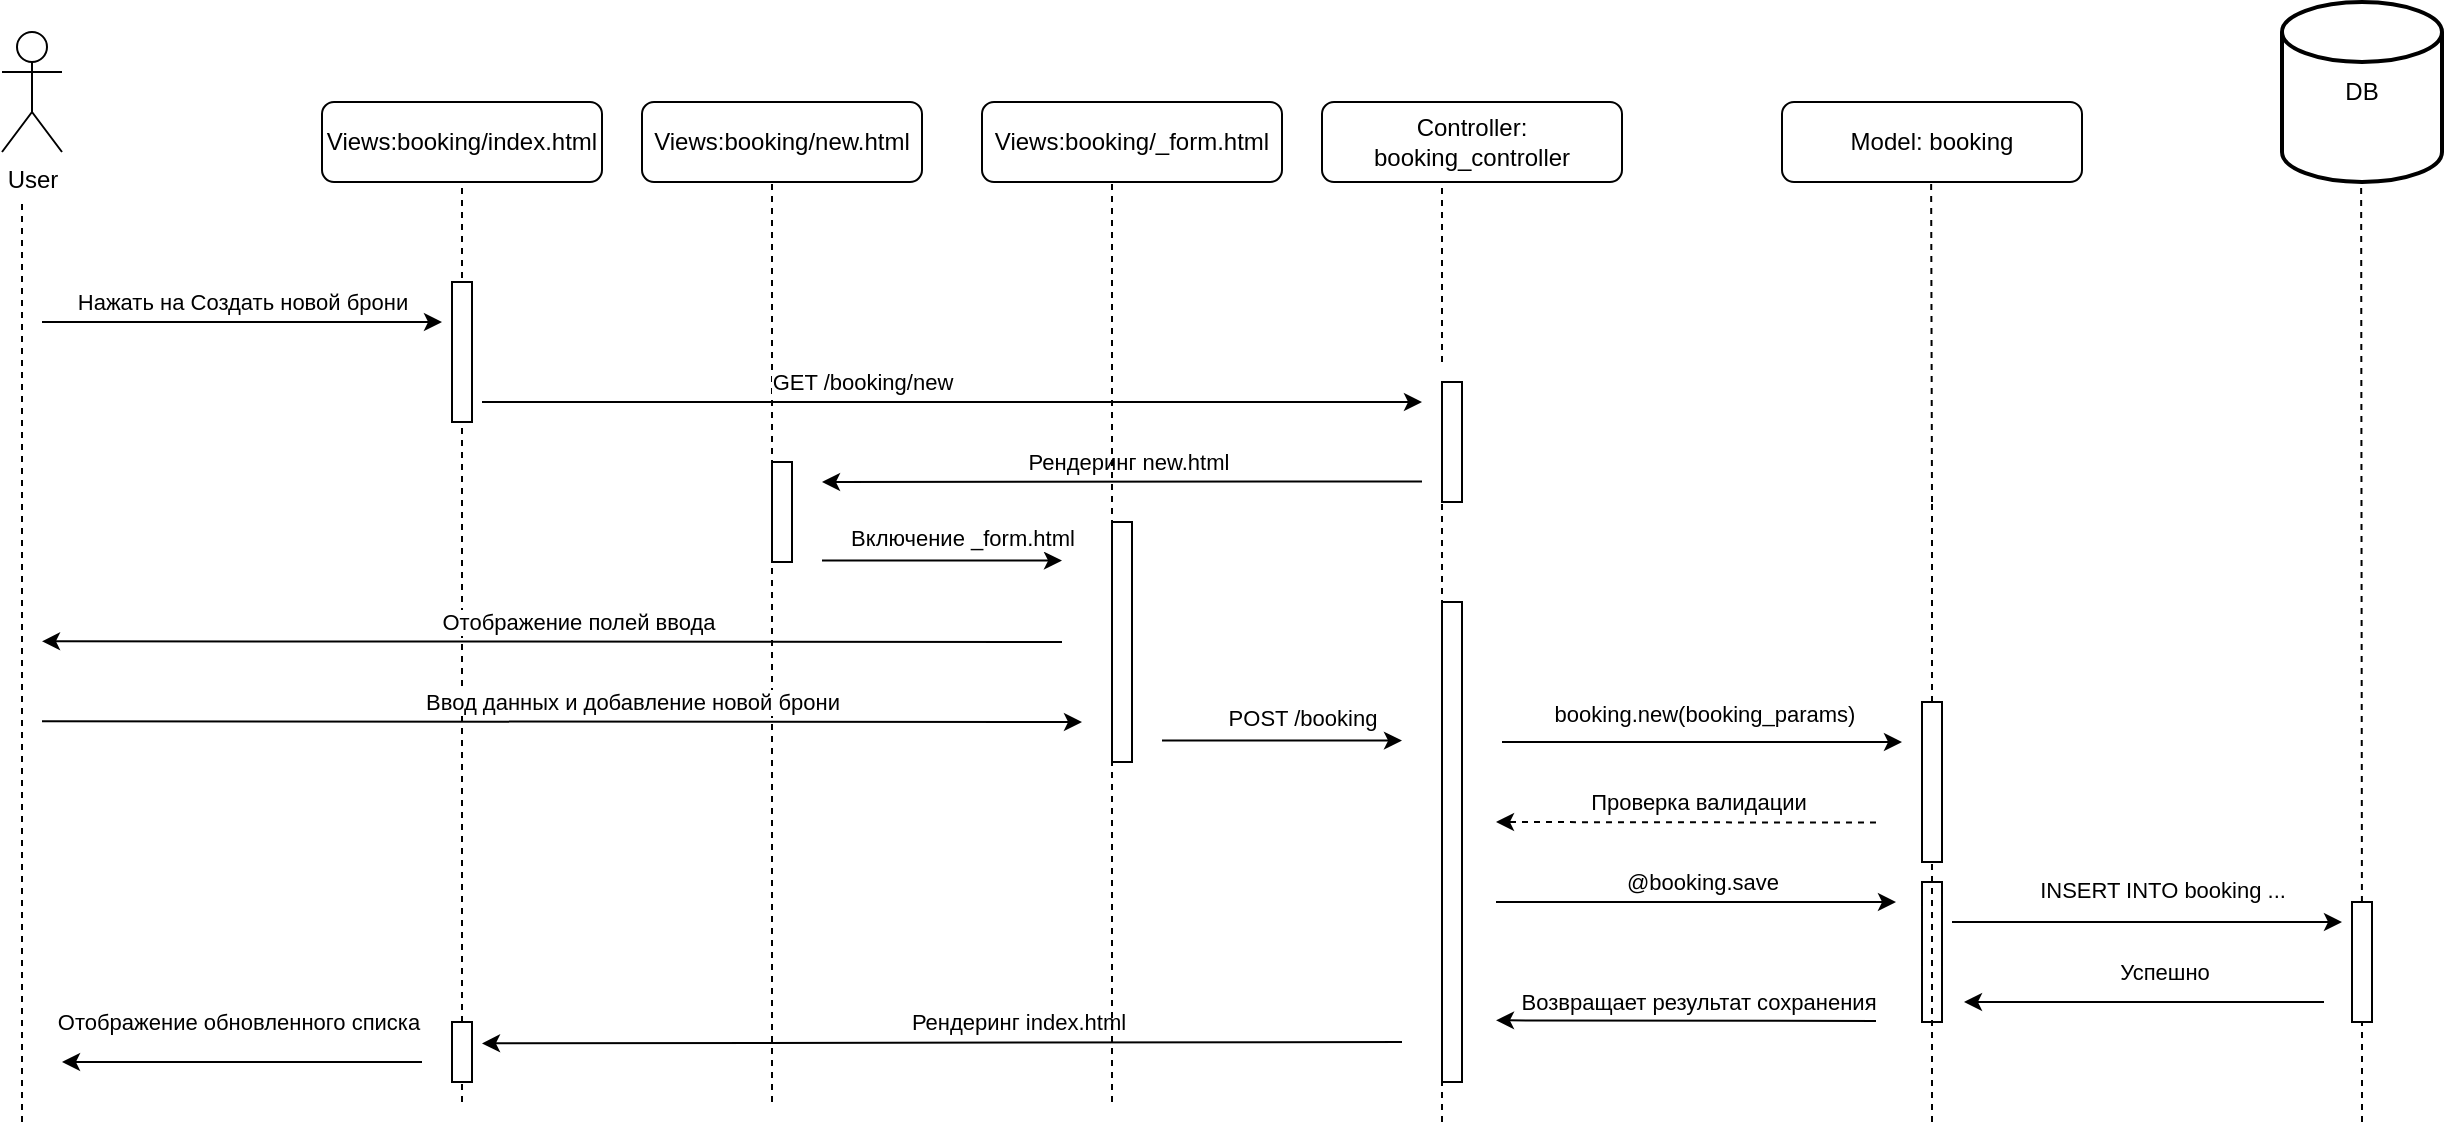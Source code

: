 <mxfile version="26.0.8">
  <diagram name="Страница — 1" id="695ID7bgG2WFHrSCJuuI">
    <mxGraphModel dx="1434" dy="1998" grid="1" gridSize="10" guides="1" tooltips="1" connect="1" arrows="1" fold="1" page="1" pageScale="1" pageWidth="827" pageHeight="1169" math="0" shadow="0">
      <root>
        <mxCell id="0" />
        <mxCell id="1" parent="0" />
        <mxCell id="zl0BZrbLmQ8mZboYd0fY-1" value="Views:booking/index.html" style="rounded=1;whiteSpace=wrap;html=1;" parent="1" vertex="1">
          <mxGeometry x="240" y="-30" width="140" height="40" as="geometry" />
        </mxCell>
        <mxCell id="zl0BZrbLmQ8mZboYd0fY-2" value="Views:booking/new.html" style="rounded=1;whiteSpace=wrap;html=1;" parent="1" vertex="1">
          <mxGeometry x="400" y="-30" width="140" height="40" as="geometry" />
        </mxCell>
        <mxCell id="zl0BZrbLmQ8mZboYd0fY-3" value="Controller: booking_controller" style="rounded=1;whiteSpace=wrap;html=1;" parent="1" vertex="1">
          <mxGeometry x="740" y="-30" width="150" height="40" as="geometry" />
        </mxCell>
        <mxCell id="zl0BZrbLmQ8mZboYd0fY-4" value="Model: booking" style="rounded=1;whiteSpace=wrap;html=1;" parent="1" vertex="1">
          <mxGeometry x="970" y="-30" width="150" height="40" as="geometry" />
        </mxCell>
        <mxCell id="zl0BZrbLmQ8mZboYd0fY-6" value="DB" style="strokeWidth=2;html=1;shape=mxgraph.flowchart.database;whiteSpace=wrap;" parent="1" vertex="1">
          <mxGeometry x="1220" y="-80" width="80" height="90" as="geometry" />
        </mxCell>
        <mxCell id="zl0BZrbLmQ8mZboYd0fY-7" value="User" style="shape=umlActor;verticalLabelPosition=bottom;verticalAlign=top;html=1;" parent="1" vertex="1">
          <mxGeometry x="80" y="-65" width="30" height="60" as="geometry" />
        </mxCell>
        <mxCell id="zl0BZrbLmQ8mZboYd0fY-8" value="" style="endArrow=none;dashed=1;html=1;rounded=0;entryX=0.5;entryY=1;entryDx=0;entryDy=0;" parent="1" source="j1bbp8KOwzvHQ2oXoYyj-13" target="zl0BZrbLmQ8mZboYd0fY-1" edge="1">
          <mxGeometry width="50" height="50" relative="1" as="geometry">
            <mxPoint x="310" y="470" as="sourcePoint" />
            <mxPoint x="320" y="130" as="targetPoint" />
          </mxGeometry>
        </mxCell>
        <mxCell id="zl0BZrbLmQ8mZboYd0fY-9" value="" style="endArrow=none;dashed=1;html=1;rounded=0;entryX=0.5;entryY=1;entryDx=0;entryDy=0;" parent="1" edge="1">
          <mxGeometry width="50" height="50" relative="1" as="geometry">
            <mxPoint x="465" y="470" as="sourcePoint" />
            <mxPoint x="465" y="10" as="targetPoint" />
          </mxGeometry>
        </mxCell>
        <mxCell id="zl0BZrbLmQ8mZboYd0fY-10" value="" style="endArrow=none;dashed=1;html=1;rounded=0;entryX=0.5;entryY=1;entryDx=0;entryDy=0;" parent="1" edge="1">
          <mxGeometry width="50" height="50" relative="1" as="geometry">
            <mxPoint x="800" y="100" as="sourcePoint" />
            <mxPoint x="800" y="10" as="targetPoint" />
          </mxGeometry>
        </mxCell>
        <mxCell id="zl0BZrbLmQ8mZboYd0fY-11" value="" style="endArrow=none;dashed=1;html=1;rounded=0;entryX=0.5;entryY=1;entryDx=0;entryDy=0;" parent="1" edge="1">
          <mxGeometry width="50" height="50" relative="1" as="geometry">
            <mxPoint x="1045" y="170" as="sourcePoint" />
            <mxPoint x="1044.57" y="10" as="targetPoint" />
          </mxGeometry>
        </mxCell>
        <mxCell id="zl0BZrbLmQ8mZboYd0fY-12" value="" style="endArrow=none;dashed=1;html=1;rounded=0;entryX=0.5;entryY=1;entryDx=0;entryDy=0;" parent="1" source="QBLKQdz6iIuvLNrxdn-J-20" edge="1">
          <mxGeometry width="50" height="50" relative="1" as="geometry">
            <mxPoint x="1260" y="480" as="sourcePoint" />
            <mxPoint x="1259.57" y="10" as="targetPoint" />
          </mxGeometry>
        </mxCell>
        <mxCell id="zl0BZrbLmQ8mZboYd0fY-13" value="" style="rounded=0;whiteSpace=wrap;html=1;" parent="1" vertex="1">
          <mxGeometry x="305" y="60" width="10" height="70" as="geometry" />
        </mxCell>
        <mxCell id="zl0BZrbLmQ8mZboYd0fY-14" value="" style="endArrow=none;dashed=1;html=1;rounded=0;" parent="1" edge="1">
          <mxGeometry width="50" height="50" relative="1" as="geometry">
            <mxPoint x="90" y="480" as="sourcePoint" />
            <mxPoint x="90" y="20" as="targetPoint" />
          </mxGeometry>
        </mxCell>
        <mxCell id="zl0BZrbLmQ8mZboYd0fY-15" value="" style="endArrow=classic;html=1;rounded=0;" parent="1" edge="1">
          <mxGeometry width="50" height="50" relative="1" as="geometry">
            <mxPoint x="100" y="80" as="sourcePoint" />
            <mxPoint x="300" y="80" as="targetPoint" />
          </mxGeometry>
        </mxCell>
        <mxCell id="zl0BZrbLmQ8mZboYd0fY-23" value="Нажать на Создать новой брони" style="edgeLabel;html=1;align=center;verticalAlign=middle;resizable=0;points=[];" parent="zl0BZrbLmQ8mZboYd0fY-15" vertex="1" connectable="0">
          <mxGeometry x="0.11" y="1" relative="1" as="geometry">
            <mxPoint x="-11" y="-9" as="offset" />
          </mxGeometry>
        </mxCell>
        <mxCell id="zl0BZrbLmQ8mZboYd0fY-17" value="" style="endArrow=classic;html=1;rounded=0;" parent="1" edge="1">
          <mxGeometry width="50" height="50" relative="1" as="geometry">
            <mxPoint x="320" y="120" as="sourcePoint" />
            <mxPoint x="790" y="120" as="targetPoint" />
          </mxGeometry>
        </mxCell>
        <mxCell id="zl0BZrbLmQ8mZboYd0fY-16" value="" style="rounded=0;whiteSpace=wrap;html=1;" parent="1" vertex="1">
          <mxGeometry x="800" y="110" width="10" height="60" as="geometry" />
        </mxCell>
        <mxCell id="zl0BZrbLmQ8mZboYd0fY-20" value="" style="endArrow=none;dashed=1;html=1;rounded=0;entryX=0.5;entryY=1;entryDx=0;entryDy=0;" parent="1" source="QBLKQdz6iIuvLNrxdn-J-8" edge="1">
          <mxGeometry width="50" height="50" relative="1" as="geometry">
            <mxPoint x="1045" y="480" as="sourcePoint" />
            <mxPoint x="1045" y="170" as="targetPoint" />
          </mxGeometry>
        </mxCell>
        <mxCell id="zl0BZrbLmQ8mZboYd0fY-24" value="GET /booking/new" style="edgeLabel;html=1;align=center;verticalAlign=middle;resizable=0;points=[];" parent="1" vertex="1" connectable="0">
          <mxGeometry x="510.004" y="110.0" as="geometry" />
        </mxCell>
        <mxCell id="zl0BZrbLmQ8mZboYd0fY-34" value="" style="endArrow=none;dashed=1;html=1;rounded=0;entryX=0;entryY=1;entryDx=0;entryDy=0;" parent="1" target="zl0BZrbLmQ8mZboYd0fY-16" edge="1">
          <mxGeometry width="50" height="50" relative="1" as="geometry">
            <mxPoint x="800" y="480" as="sourcePoint" />
            <mxPoint x="830" y="260" as="targetPoint" />
          </mxGeometry>
        </mxCell>
        <mxCell id="zl0BZrbLmQ8mZboYd0fY-38" value="" style="endArrow=classic;html=1;rounded=0;" parent="1" edge="1">
          <mxGeometry width="50" height="50" relative="1" as="geometry">
            <mxPoint x="780" y="440" as="sourcePoint" />
            <mxPoint x="320" y="440.69" as="targetPoint" />
          </mxGeometry>
        </mxCell>
        <mxCell id="zl0BZrbLmQ8mZboYd0fY-39" value="Рендеринг index.html" style="edgeLabel;html=1;align=center;verticalAlign=middle;resizable=0;points=[];" parent="1" vertex="1" connectable="0">
          <mxGeometry x="590.004" y="420.0" as="geometry">
            <mxPoint x="-2" y="10" as="offset" />
          </mxGeometry>
        </mxCell>
        <mxCell id="zl0BZrbLmQ8mZboYd0fY-41" value="" style="endArrow=classic;html=1;rounded=0;" parent="1" edge="1">
          <mxGeometry width="50" height="50" relative="1" as="geometry">
            <mxPoint x="290" y="450" as="sourcePoint" />
            <mxPoint x="110" y="450" as="targetPoint" />
          </mxGeometry>
        </mxCell>
        <mxCell id="zl0BZrbLmQ8mZboYd0fY-42" value="Отображение обновленного списка" style="edgeLabel;html=1;align=center;verticalAlign=middle;resizable=0;points=[];" parent="1" vertex="1" connectable="0">
          <mxGeometry x="200.004" y="420.0" as="geometry">
            <mxPoint x="-2" y="10" as="offset" />
          </mxGeometry>
        </mxCell>
        <mxCell id="QBLKQdz6iIuvLNrxdn-J-4" value="" style="endArrow=classic;html=1;rounded=0;" parent="1" edge="1">
          <mxGeometry width="50" height="50" relative="1" as="geometry">
            <mxPoint x="830" y="290" as="sourcePoint" />
            <mxPoint x="1030" y="290" as="targetPoint" />
          </mxGeometry>
        </mxCell>
        <mxCell id="QBLKQdz6iIuvLNrxdn-J-5" value="booking.new(booking_params)" style="edgeLabel;html=1;align=center;verticalAlign=middle;resizable=0;points=[];" parent="1" vertex="1" connectable="0">
          <mxGeometry x="940.004" y="270.0" as="geometry">
            <mxPoint x="-9" y="6" as="offset" />
          </mxGeometry>
        </mxCell>
        <mxCell id="QBLKQdz6iIuvLNrxdn-J-6" value="" style="endArrow=classic;html=1;rounded=0;dashed=1;" parent="1" edge="1">
          <mxGeometry width="50" height="50" relative="1" as="geometry">
            <mxPoint x="1017" y="330.31" as="sourcePoint" />
            <mxPoint x="827" y="330" as="targetPoint" />
          </mxGeometry>
        </mxCell>
        <mxCell id="QBLKQdz6iIuvLNrxdn-J-7" value="Проверка валидации" style="edgeLabel;html=1;align=center;verticalAlign=middle;resizable=0;points=[];" parent="1" vertex="1" connectable="0">
          <mxGeometry x="930.004" y="310.0" as="geometry">
            <mxPoint x="-2" y="10" as="offset" />
          </mxGeometry>
        </mxCell>
        <mxCell id="QBLKQdz6iIuvLNrxdn-J-15" value="" style="endArrow=classic;html=1;rounded=0;" parent="1" edge="1">
          <mxGeometry width="50" height="50" relative="1" as="geometry">
            <mxPoint x="827" y="370" as="sourcePoint" />
            <mxPoint x="1027" y="370" as="targetPoint" />
          </mxGeometry>
        </mxCell>
        <mxCell id="QBLKQdz6iIuvLNrxdn-J-16" value="@booking.save" style="edgeLabel;html=1;align=center;verticalAlign=middle;resizable=0;points=[];" parent="1" vertex="1" connectable="0">
          <mxGeometry x="950.004" y="370.0" as="geometry">
            <mxPoint x="-20" y="-10" as="offset" />
          </mxGeometry>
        </mxCell>
        <mxCell id="QBLKQdz6iIuvLNrxdn-J-17" value="" style="endArrow=classic;html=1;rounded=0;" parent="1" edge="1">
          <mxGeometry width="50" height="50" relative="1" as="geometry">
            <mxPoint x="1017" y="429.48" as="sourcePoint" />
            <mxPoint x="827" y="429.17" as="targetPoint" />
          </mxGeometry>
        </mxCell>
        <mxCell id="QBLKQdz6iIuvLNrxdn-J-18" value="Возвращает результат сохранения" style="edgeLabel;html=1;align=center;verticalAlign=middle;resizable=0;points=[];" parent="1" vertex="1" connectable="0">
          <mxGeometry x="930.004" y="410.0" as="geometry">
            <mxPoint x="-2" y="10" as="offset" />
          </mxGeometry>
        </mxCell>
        <mxCell id="QBLKQdz6iIuvLNrxdn-J-19" value="" style="rounded=0;whiteSpace=wrap;html=1;" parent="1" vertex="1">
          <mxGeometry x="1040" y="360" width="10" height="70" as="geometry" />
        </mxCell>
        <mxCell id="QBLKQdz6iIuvLNrxdn-J-21" value="" style="endArrow=classic;html=1;rounded=0;" parent="1" edge="1">
          <mxGeometry width="50" height="50" relative="1" as="geometry">
            <mxPoint x="1055" y="380" as="sourcePoint" />
            <mxPoint x="1250" y="380" as="targetPoint" />
          </mxGeometry>
        </mxCell>
        <mxCell id="QBLKQdz6iIuvLNrxdn-J-22" value="INSERT INTO booking&amp;nbsp;..." style="edgeLabel;html=1;align=center;verticalAlign=middle;resizable=0;points=[];" parent="1" vertex="1" connectable="0">
          <mxGeometry x="1170.004" y="360.0" as="geometry">
            <mxPoint x="-10" y="4" as="offset" />
          </mxGeometry>
        </mxCell>
        <mxCell id="QBLKQdz6iIuvLNrxdn-J-23" value="" style="endArrow=classic;html=1;rounded=0;" parent="1" edge="1">
          <mxGeometry width="50" height="50" relative="1" as="geometry">
            <mxPoint x="1241" y="420" as="sourcePoint" />
            <mxPoint x="1061" y="420" as="targetPoint" />
          </mxGeometry>
        </mxCell>
        <mxCell id="QBLKQdz6iIuvLNrxdn-J-24" value="Успешно" style="edgeLabel;html=1;align=center;verticalAlign=middle;resizable=0;points=[];" parent="1" vertex="1" connectable="0">
          <mxGeometry x="1180.004" y="410.0" as="geometry">
            <mxPoint x="-19" y="-5" as="offset" />
          </mxGeometry>
        </mxCell>
        <mxCell id="j1bbp8KOwzvHQ2oXoYyj-1" value="" style="rounded=0;whiteSpace=wrap;html=1;" parent="1" vertex="1">
          <mxGeometry x="465" y="150" width="10" height="50" as="geometry" />
        </mxCell>
        <mxCell id="j1bbp8KOwzvHQ2oXoYyj-2" value="" style="endArrow=classic;html=1;rounded=0;" parent="1" edge="1">
          <mxGeometry width="50" height="50" relative="1" as="geometry">
            <mxPoint x="790" y="159.74" as="sourcePoint" />
            <mxPoint x="490" y="160" as="targetPoint" />
          </mxGeometry>
        </mxCell>
        <mxCell id="j1bbp8KOwzvHQ2oXoYyj-3" value="Рендеринг new.html" style="edgeLabel;html=1;align=center;verticalAlign=middle;resizable=0;points=[];" parent="1" vertex="1" connectable="0">
          <mxGeometry x="645.004" y="140.0" as="geometry">
            <mxPoint x="-2" y="10" as="offset" />
          </mxGeometry>
        </mxCell>
        <mxCell id="j1bbp8KOwzvHQ2oXoYyj-4" value="" style="endArrow=classic;html=1;rounded=0;" parent="1" edge="1">
          <mxGeometry width="50" height="50" relative="1" as="geometry">
            <mxPoint x="610" y="240" as="sourcePoint" />
            <mxPoint x="100" y="239.65" as="targetPoint" />
          </mxGeometry>
        </mxCell>
        <mxCell id="j1bbp8KOwzvHQ2oXoYyj-5" value="Отображение полей ввода" style="edgeLabel;html=1;align=center;verticalAlign=middle;resizable=0;points=[];" parent="1" vertex="1" connectable="0">
          <mxGeometry x="370.004" y="220.0" as="geometry">
            <mxPoint x="-2" y="10" as="offset" />
          </mxGeometry>
        </mxCell>
        <mxCell id="j1bbp8KOwzvHQ2oXoYyj-7" value="" style="endArrow=classic;html=1;rounded=0;" parent="1" edge="1">
          <mxGeometry width="50" height="50" relative="1" as="geometry">
            <mxPoint x="100" y="279.66" as="sourcePoint" />
            <mxPoint x="620" y="280" as="targetPoint" />
          </mxGeometry>
        </mxCell>
        <mxCell id="j1bbp8KOwzvHQ2oXoYyj-8" value="Ввод данных и добавление новой брони" style="edgeLabel;html=1;align=center;verticalAlign=middle;resizable=0;points=[];" parent="j1bbp8KOwzvHQ2oXoYyj-7" vertex="1" connectable="0">
          <mxGeometry x="0.344" y="-1" relative="1" as="geometry">
            <mxPoint x="-55" y="-11" as="offset" />
          </mxGeometry>
        </mxCell>
        <mxCell id="j1bbp8KOwzvHQ2oXoYyj-9" value="" style="endArrow=classic;html=1;rounded=0;" parent="1" edge="1">
          <mxGeometry width="50" height="50" relative="1" as="geometry">
            <mxPoint x="660" y="289.31" as="sourcePoint" />
            <mxPoint x="780" y="289.31" as="targetPoint" />
          </mxGeometry>
        </mxCell>
        <mxCell id="j1bbp8KOwzvHQ2oXoYyj-10" value="POST /booking" style="edgeLabel;html=1;align=center;verticalAlign=middle;resizable=0;points=[];" parent="1" vertex="1" connectable="0">
          <mxGeometry x="740.004" y="280.0" as="geometry">
            <mxPoint x="-10" y="-2" as="offset" />
          </mxGeometry>
        </mxCell>
        <mxCell id="j1bbp8KOwzvHQ2oXoYyj-11" value="" style="rounded=0;whiteSpace=wrap;html=1;" parent="1" vertex="1">
          <mxGeometry x="800" y="220" width="10" height="240" as="geometry" />
        </mxCell>
        <mxCell id="j1bbp8KOwzvHQ2oXoYyj-14" value="" style="endArrow=none;dashed=1;html=1;rounded=0;entryX=0.5;entryY=1;entryDx=0;entryDy=0;" parent="1" target="j1bbp8KOwzvHQ2oXoYyj-13" edge="1">
          <mxGeometry width="50" height="50" relative="1" as="geometry">
            <mxPoint x="310" y="470" as="sourcePoint" />
            <mxPoint x="310" y="10" as="targetPoint" />
          </mxGeometry>
        </mxCell>
        <mxCell id="j1bbp8KOwzvHQ2oXoYyj-13" value="" style="rounded=0;whiteSpace=wrap;html=1;" parent="1" vertex="1">
          <mxGeometry x="305" y="430" width="10" height="30" as="geometry" />
        </mxCell>
        <mxCell id="vf-5eA9rg8xxymgtpLoh-1" value="Views:booking/_form.html" style="rounded=1;whiteSpace=wrap;html=1;" parent="1" vertex="1">
          <mxGeometry x="570" y="-30" width="150" height="40" as="geometry" />
        </mxCell>
        <mxCell id="vf-5eA9rg8xxymgtpLoh-2" value="" style="endArrow=none;dashed=1;html=1;rounded=0;entryX=0.5;entryY=1;entryDx=0;entryDy=0;" parent="1" edge="1">
          <mxGeometry width="50" height="50" relative="1" as="geometry">
            <mxPoint x="635" y="470" as="sourcePoint" />
            <mxPoint x="635" y="10" as="targetPoint" />
          </mxGeometry>
        </mxCell>
        <mxCell id="vf-5eA9rg8xxymgtpLoh-3" value="" style="rounded=0;whiteSpace=wrap;html=1;" parent="1" vertex="1">
          <mxGeometry x="635" y="180" width="10" height="120" as="geometry" />
        </mxCell>
        <mxCell id="vf-5eA9rg8xxymgtpLoh-6" value="" style="endArrow=classic;html=1;rounded=0;" parent="1" edge="1">
          <mxGeometry width="50" height="50" relative="1" as="geometry">
            <mxPoint x="490" y="199.31" as="sourcePoint" />
            <mxPoint x="610" y="199.31" as="targetPoint" />
          </mxGeometry>
        </mxCell>
        <mxCell id="vf-5eA9rg8xxymgtpLoh-7" value="Включение _form.html" style="edgeLabel;html=1;align=center;verticalAlign=middle;resizable=0;points=[];" parent="1" vertex="1" connectable="0">
          <mxGeometry x="570.004" y="190.0" as="geometry">
            <mxPoint x="-10" y="-2" as="offset" />
          </mxGeometry>
        </mxCell>
        <mxCell id="vf-5eA9rg8xxymgtpLoh-9" value="" style="endArrow=none;dashed=1;html=1;rounded=0;entryX=0.5;entryY=1;entryDx=0;entryDy=0;" parent="1" target="QBLKQdz6iIuvLNrxdn-J-8" edge="1">
          <mxGeometry width="50" height="50" relative="1" as="geometry">
            <mxPoint x="1045" y="480" as="sourcePoint" />
            <mxPoint x="1045" y="170" as="targetPoint" />
          </mxGeometry>
        </mxCell>
        <mxCell id="QBLKQdz6iIuvLNrxdn-J-8" value="" style="rounded=0;whiteSpace=wrap;html=1;" parent="1" vertex="1">
          <mxGeometry x="1040" y="270" width="10" height="80" as="geometry" />
        </mxCell>
        <mxCell id="vf-5eA9rg8xxymgtpLoh-10" value="" style="endArrow=none;dashed=1;html=1;rounded=0;entryX=0.5;entryY=1;entryDx=0;entryDy=0;" parent="1" target="QBLKQdz6iIuvLNrxdn-J-20" edge="1">
          <mxGeometry width="50" height="50" relative="1" as="geometry">
            <mxPoint x="1260" y="480" as="sourcePoint" />
            <mxPoint x="1259.57" y="10" as="targetPoint" />
          </mxGeometry>
        </mxCell>
        <mxCell id="QBLKQdz6iIuvLNrxdn-J-20" value="" style="rounded=0;whiteSpace=wrap;html=1;" parent="1" vertex="1">
          <mxGeometry x="1255" y="370" width="10" height="60" as="geometry" />
        </mxCell>
      </root>
    </mxGraphModel>
  </diagram>
</mxfile>
